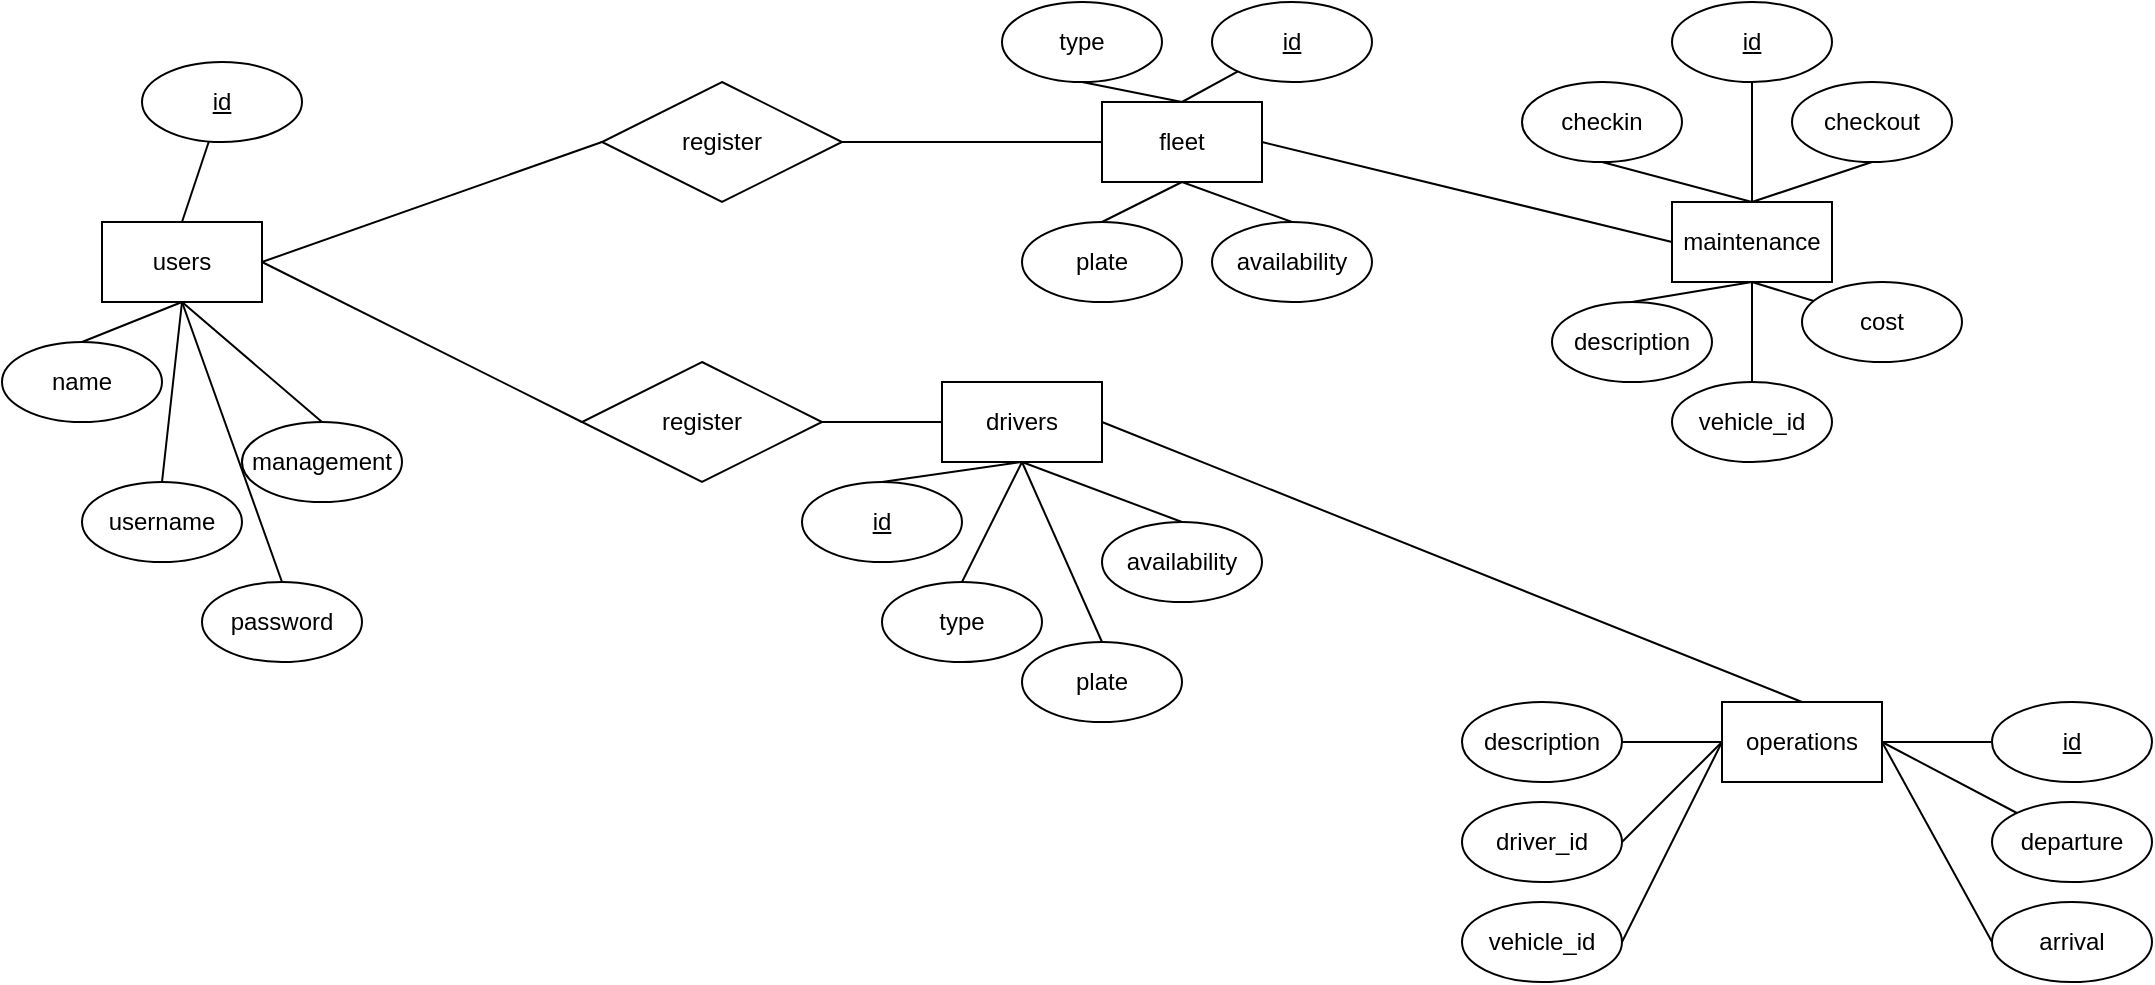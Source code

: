 <mxfile version="21.0.8" type="device"><diagram name="Página-1" id="nOhDHz_TZPnYrZ2uRNyr"><mxGraphModel dx="1495" dy="800" grid="1" gridSize="10" guides="1" tooltips="1" connect="1" arrows="1" fold="1" page="1" pageScale="1" pageWidth="1169" pageHeight="827" math="0" shadow="0"><root><mxCell id="0"/><mxCell id="1" parent="0"/><mxCell id="gKOZivXdhpLy3W_RQV5f-11" style="rounded=0;orthogonalLoop=1;jettySize=auto;html=1;exitX=0.5;exitY=1;exitDx=0;exitDy=0;entryX=0.5;entryY=0;entryDx=0;entryDy=0;endArrow=none;endFill=0;" edge="1" parent="1" source="gKOZivXdhpLy3W_RQV5f-1" target="gKOZivXdhpLy3W_RQV5f-8"><mxGeometry relative="1" as="geometry"/></mxCell><mxCell id="gKOZivXdhpLy3W_RQV5f-13" style="rounded=0;orthogonalLoop=1;jettySize=auto;html=1;exitX=0.5;exitY=1;exitDx=0;exitDy=0;entryX=0.5;entryY=0;entryDx=0;entryDy=0;endArrow=none;endFill=0;" edge="1" parent="1" source="gKOZivXdhpLy3W_RQV5f-1" target="gKOZivXdhpLy3W_RQV5f-10"><mxGeometry relative="1" as="geometry"/></mxCell><mxCell id="gKOZivXdhpLy3W_RQV5f-14" style="rounded=0;orthogonalLoop=1;jettySize=auto;html=1;exitX=0.5;exitY=1;exitDx=0;exitDy=0;entryX=0.5;entryY=0;entryDx=0;entryDy=0;endArrow=none;endFill=0;" edge="1" parent="1" source="gKOZivXdhpLy3W_RQV5f-1" target="gKOZivXdhpLy3W_RQV5f-9"><mxGeometry relative="1" as="geometry"/></mxCell><mxCell id="gKOZivXdhpLy3W_RQV5f-15" style="rounded=0;orthogonalLoop=1;jettySize=auto;html=1;exitX=0.5;exitY=0;exitDx=0;exitDy=0;endArrow=none;endFill=0;" edge="1" parent="1" source="gKOZivXdhpLy3W_RQV5f-1" target="gKOZivXdhpLy3W_RQV5f-7"><mxGeometry relative="1" as="geometry"/></mxCell><mxCell id="gKOZivXdhpLy3W_RQV5f-1" value="users" style="whiteSpace=wrap;html=1;align=center;" vertex="1" parent="1"><mxGeometry x="60" y="120" width="80" height="40" as="geometry"/></mxCell><mxCell id="gKOZivXdhpLy3W_RQV5f-113" style="rounded=0;orthogonalLoop=1;jettySize=auto;html=1;exitX=0.5;exitY=1;exitDx=0;exitDy=0;entryX=0.5;entryY=0;entryDx=0;entryDy=0;endArrow=none;endFill=0;" edge="1" parent="1" source="gKOZivXdhpLy3W_RQV5f-2" target="gKOZivXdhpLy3W_RQV5f-19"><mxGeometry relative="1" as="geometry"/></mxCell><mxCell id="gKOZivXdhpLy3W_RQV5f-2" value="drivers" style="whiteSpace=wrap;html=1;align=center;" vertex="1" parent="1"><mxGeometry x="480" y="200" width="80" height="40" as="geometry"/></mxCell><mxCell id="gKOZivXdhpLy3W_RQV5f-89" style="rounded=0;orthogonalLoop=1;jettySize=auto;html=1;exitX=0.5;exitY=0;exitDx=0;exitDy=0;entryX=0.5;entryY=1;entryDx=0;entryDy=0;endArrow=none;endFill=0;" edge="1" parent="1" source="gKOZivXdhpLy3W_RQV5f-3" target="gKOZivXdhpLy3W_RQV5f-37"><mxGeometry relative="1" as="geometry"/></mxCell><mxCell id="gKOZivXdhpLy3W_RQV5f-120" style="rounded=0;orthogonalLoop=1;jettySize=auto;html=1;exitX=1;exitY=0.5;exitDx=0;exitDy=0;entryX=0;entryY=0.5;entryDx=0;entryDy=0;endArrow=none;endFill=0;" edge="1" parent="1" source="gKOZivXdhpLy3W_RQV5f-3" target="gKOZivXdhpLy3W_RQV5f-5"><mxGeometry relative="1" as="geometry"/></mxCell><mxCell id="gKOZivXdhpLy3W_RQV5f-3" value="fleet" style="whiteSpace=wrap;html=1;align=center;" vertex="1" parent="1"><mxGeometry x="560" y="60" width="80" height="40" as="geometry"/></mxCell><mxCell id="gKOZivXdhpLy3W_RQV5f-51" style="rounded=0;orthogonalLoop=1;jettySize=auto;html=1;entryX=0.5;entryY=1;entryDx=0;entryDy=0;endArrow=none;endFill=0;exitX=0.5;exitY=0;exitDx=0;exitDy=0;" edge="1" parent="1" source="gKOZivXdhpLy3W_RQV5f-5" target="gKOZivXdhpLy3W_RQV5f-48"><mxGeometry relative="1" as="geometry"/></mxCell><mxCell id="gKOZivXdhpLy3W_RQV5f-59" style="rounded=0;orthogonalLoop=1;jettySize=auto;html=1;exitX=0.5;exitY=1;exitDx=0;exitDy=0;endArrow=none;endFill=0;" edge="1" parent="1" source="gKOZivXdhpLy3W_RQV5f-5" target="gKOZivXdhpLy3W_RQV5f-58"><mxGeometry relative="1" as="geometry"/></mxCell><mxCell id="gKOZivXdhpLy3W_RQV5f-60" style="rounded=0;orthogonalLoop=1;jettySize=auto;html=1;exitX=0.5;exitY=1;exitDx=0;exitDy=0;entryX=0.5;entryY=0;entryDx=0;entryDy=0;endArrow=none;endFill=0;" edge="1" parent="1" source="gKOZivXdhpLy3W_RQV5f-5" target="gKOZivXdhpLy3W_RQV5f-53"><mxGeometry relative="1" as="geometry"/></mxCell><mxCell id="gKOZivXdhpLy3W_RQV5f-61" style="rounded=0;orthogonalLoop=1;jettySize=auto;html=1;exitX=0.5;exitY=1;exitDx=0;exitDy=0;endArrow=none;endFill=0;" edge="1" parent="1" source="gKOZivXdhpLy3W_RQV5f-5" target="gKOZivXdhpLy3W_RQV5f-57"><mxGeometry relative="1" as="geometry"/></mxCell><mxCell id="gKOZivXdhpLy3W_RQV5f-5" value="maintenance" style="whiteSpace=wrap;html=1;align=center;" vertex="1" parent="1"><mxGeometry x="845" y="110" width="80" height="40" as="geometry"/></mxCell><mxCell id="gKOZivXdhpLy3W_RQV5f-7" value="id" style="ellipse;whiteSpace=wrap;html=1;align=center;fontStyle=4;" vertex="1" parent="1"><mxGeometry x="80" y="40" width="80" height="40" as="geometry"/></mxCell><mxCell id="gKOZivXdhpLy3W_RQV5f-8" value="name" style="ellipse;whiteSpace=wrap;html=1;align=center;" vertex="1" parent="1"><mxGeometry x="10" y="180" width="80" height="40" as="geometry"/></mxCell><mxCell id="gKOZivXdhpLy3W_RQV5f-9" value="username" style="ellipse;whiteSpace=wrap;html=1;align=center;" vertex="1" parent="1"><mxGeometry x="50" y="250" width="80" height="40" as="geometry"/></mxCell><mxCell id="gKOZivXdhpLy3W_RQV5f-10" value="password" style="ellipse;whiteSpace=wrap;html=1;align=center;" vertex="1" parent="1"><mxGeometry x="110" y="300" width="80" height="40" as="geometry"/></mxCell><mxCell id="gKOZivXdhpLy3W_RQV5f-19" value="id" style="ellipse;whiteSpace=wrap;html=1;align=center;fontStyle=4;" vertex="1" parent="1"><mxGeometry x="410" y="250" width="80" height="40" as="geometry"/></mxCell><mxCell id="gKOZivXdhpLy3W_RQV5f-24" style="rounded=0;orthogonalLoop=1;jettySize=auto;html=1;endArrow=none;endFill=0;exitX=0.5;exitY=0;exitDx=0;exitDy=0;" edge="1" parent="1" target="gKOZivXdhpLy3W_RQV5f-25" source="gKOZivXdhpLy3W_RQV5f-5"><mxGeometry relative="1" as="geometry"><mxPoint x="925" y="100" as="sourcePoint"/></mxGeometry></mxCell><mxCell id="gKOZivXdhpLy3W_RQV5f-25" value="id" style="ellipse;whiteSpace=wrap;html=1;align=center;fontStyle=4;" vertex="1" parent="1"><mxGeometry x="845" y="10" width="80" height="40" as="geometry"/></mxCell><mxCell id="gKOZivXdhpLy3W_RQV5f-26" style="rounded=0;orthogonalLoop=1;jettySize=auto;html=1;endArrow=none;endFill=0;exitX=0.5;exitY=0;exitDx=0;exitDy=0;" edge="1" parent="1" target="gKOZivXdhpLy3W_RQV5f-27" source="gKOZivXdhpLy3W_RQV5f-3"><mxGeometry relative="1" as="geometry"><mxPoint x="630" y="100" as="sourcePoint"/></mxGeometry></mxCell><mxCell id="gKOZivXdhpLy3W_RQV5f-27" value="id" style="ellipse;whiteSpace=wrap;html=1;align=center;fontStyle=4;" vertex="1" parent="1"><mxGeometry x="615" y="10" width="80" height="40" as="geometry"/></mxCell><mxCell id="gKOZivXdhpLy3W_RQV5f-35" style="rounded=0;orthogonalLoop=1;jettySize=auto;html=1;entryX=0.5;entryY=0;entryDx=0;entryDy=0;endArrow=none;endFill=0;exitX=0.5;exitY=1;exitDx=0;exitDy=0;" edge="1" parent="1" target="gKOZivXdhpLy3W_RQV5f-39" source="gKOZivXdhpLy3W_RQV5f-3"><mxGeometry relative="1" as="geometry"><mxPoint x="610" y="160" as="sourcePoint"/></mxGeometry></mxCell><mxCell id="gKOZivXdhpLy3W_RQV5f-36" style="rounded=0;orthogonalLoop=1;jettySize=auto;html=1;exitX=0.5;exitY=1;exitDx=0;exitDy=0;entryX=0.5;entryY=0;entryDx=0;entryDy=0;endArrow=none;endFill=0;" edge="1" parent="1" target="gKOZivXdhpLy3W_RQV5f-38" source="gKOZivXdhpLy3W_RQV5f-3"><mxGeometry relative="1" as="geometry"><mxPoint x="610" y="150" as="sourcePoint"/></mxGeometry></mxCell><mxCell id="gKOZivXdhpLy3W_RQV5f-37" value="type" style="ellipse;whiteSpace=wrap;html=1;align=center;" vertex="1" parent="1"><mxGeometry x="510" y="10" width="80" height="40" as="geometry"/></mxCell><mxCell id="gKOZivXdhpLy3W_RQV5f-38" value="plate" style="ellipse;whiteSpace=wrap;html=1;align=center;" vertex="1" parent="1"><mxGeometry x="520" y="120" width="80" height="40" as="geometry"/></mxCell><mxCell id="gKOZivXdhpLy3W_RQV5f-39" value="availability" style="ellipse;whiteSpace=wrap;html=1;align=center;" vertex="1" parent="1"><mxGeometry x="615" y="120" width="80" height="40" as="geometry"/></mxCell><mxCell id="gKOZivXdhpLy3W_RQV5f-40" style="rounded=0;orthogonalLoop=1;jettySize=auto;html=1;exitX=0.5;exitY=1;exitDx=0;exitDy=0;entryX=0.5;entryY=0;entryDx=0;entryDy=0;endArrow=none;endFill=0;" edge="1" parent="1" target="gKOZivXdhpLy3W_RQV5f-41" source="gKOZivXdhpLy3W_RQV5f-1"><mxGeometry relative="1" as="geometry"><mxPoint x="140" y="120" as="sourcePoint"/></mxGeometry></mxCell><mxCell id="gKOZivXdhpLy3W_RQV5f-41" value="management" style="ellipse;whiteSpace=wrap;html=1;align=center;" vertex="1" parent="1"><mxGeometry x="130" y="220" width="80" height="40" as="geometry"/></mxCell><mxCell id="gKOZivXdhpLy3W_RQV5f-42" style="rounded=0;orthogonalLoop=1;jettySize=auto;html=1;entryX=0.5;entryY=0;entryDx=0;entryDy=0;endArrow=none;endFill=0;exitX=0.5;exitY=1;exitDx=0;exitDy=0;" edge="1" parent="1" target="gKOZivXdhpLy3W_RQV5f-45" source="gKOZivXdhpLy3W_RQV5f-2"><mxGeometry relative="1" as="geometry"><mxPoint x="520" y="250" as="sourcePoint"/></mxGeometry></mxCell><mxCell id="gKOZivXdhpLy3W_RQV5f-43" style="rounded=0;orthogonalLoop=1;jettySize=auto;html=1;entryX=0.5;entryY=0;entryDx=0;entryDy=0;endArrow=none;endFill=0;exitX=0.5;exitY=1;exitDx=0;exitDy=0;" edge="1" parent="1" target="gKOZivXdhpLy3W_RQV5f-47" source="gKOZivXdhpLy3W_RQV5f-2"><mxGeometry relative="1" as="geometry"><mxPoint x="520" y="250" as="sourcePoint"/></mxGeometry></mxCell><mxCell id="gKOZivXdhpLy3W_RQV5f-44" style="rounded=0;orthogonalLoop=1;jettySize=auto;html=1;entryX=0.5;entryY=0;entryDx=0;entryDy=0;endArrow=none;endFill=0;exitX=0.5;exitY=1;exitDx=0;exitDy=0;" edge="1" parent="1" target="gKOZivXdhpLy3W_RQV5f-46" source="gKOZivXdhpLy3W_RQV5f-2"><mxGeometry relative="1" as="geometry"><mxPoint x="530" y="260" as="sourcePoint"/></mxGeometry></mxCell><mxCell id="gKOZivXdhpLy3W_RQV5f-45" value="type" style="ellipse;whiteSpace=wrap;html=1;align=center;" vertex="1" parent="1"><mxGeometry x="450" y="300" width="80" height="40" as="geometry"/></mxCell><mxCell id="gKOZivXdhpLy3W_RQV5f-46" value="plate" style="ellipse;whiteSpace=wrap;html=1;align=center;" vertex="1" parent="1"><mxGeometry x="520" y="330" width="80" height="40" as="geometry"/></mxCell><mxCell id="gKOZivXdhpLy3W_RQV5f-47" value="availability" style="ellipse;whiteSpace=wrap;html=1;align=center;" vertex="1" parent="1"><mxGeometry x="560" y="270" width="80" height="40" as="geometry"/></mxCell><mxCell id="gKOZivXdhpLy3W_RQV5f-48" value="checkin" style="ellipse;whiteSpace=wrap;html=1;align=center;" vertex="1" parent="1"><mxGeometry x="770" y="50" width="80" height="40" as="geometry"/></mxCell><mxCell id="gKOZivXdhpLy3W_RQV5f-53" value="description" style="ellipse;whiteSpace=wrap;html=1;align=center;" vertex="1" parent="1"><mxGeometry x="785" y="160" width="80" height="40" as="geometry"/></mxCell><mxCell id="gKOZivXdhpLy3W_RQV5f-56" style="rounded=0;orthogonalLoop=1;jettySize=auto;html=1;entryX=0.5;entryY=0;entryDx=0;entryDy=0;endArrow=none;endFill=0;exitX=0.5;exitY=1;exitDx=0;exitDy=0;" edge="1" parent="1" source="gKOZivXdhpLy3W_RQV5f-55" target="gKOZivXdhpLy3W_RQV5f-5"><mxGeometry relative="1" as="geometry"/></mxCell><mxCell id="gKOZivXdhpLy3W_RQV5f-55" value="checkout" style="ellipse;whiteSpace=wrap;html=1;align=center;" vertex="1" parent="1"><mxGeometry x="905" y="50" width="80" height="40" as="geometry"/></mxCell><mxCell id="gKOZivXdhpLy3W_RQV5f-57" value="vehicle_id" style="ellipse;whiteSpace=wrap;html=1;align=center;" vertex="1" parent="1"><mxGeometry x="845" y="200" width="80" height="40" as="geometry"/></mxCell><mxCell id="gKOZivXdhpLy3W_RQV5f-58" value="cost" style="ellipse;whiteSpace=wrap;html=1;align=center;" vertex="1" parent="1"><mxGeometry x="910" y="150" width="80" height="40" as="geometry"/></mxCell><mxCell id="gKOZivXdhpLy3W_RQV5f-104" style="rounded=0;orthogonalLoop=1;jettySize=auto;html=1;exitX=1;exitY=0.5;exitDx=0;exitDy=0;entryX=0;entryY=0.5;entryDx=0;entryDy=0;endArrow=none;endFill=0;" edge="1" parent="1" source="gKOZivXdhpLy3W_RQV5f-94" target="gKOZivXdhpLy3W_RQV5f-96"><mxGeometry relative="1" as="geometry"/></mxCell><mxCell id="gKOZivXdhpLy3W_RQV5f-105" style="rounded=0;orthogonalLoop=1;jettySize=auto;html=1;exitX=1;exitY=0.5;exitDx=0;exitDy=0;endArrow=none;endFill=0;" edge="1" parent="1" source="gKOZivXdhpLy3W_RQV5f-94" target="gKOZivXdhpLy3W_RQV5f-97"><mxGeometry relative="1" as="geometry"/></mxCell><mxCell id="gKOZivXdhpLy3W_RQV5f-106" style="rounded=0;orthogonalLoop=1;jettySize=auto;html=1;exitX=1;exitY=0.5;exitDx=0;exitDy=0;entryX=0;entryY=0.5;entryDx=0;entryDy=0;endArrow=none;endFill=0;" edge="1" parent="1" source="gKOZivXdhpLy3W_RQV5f-94" target="gKOZivXdhpLy3W_RQV5f-100"><mxGeometry relative="1" as="geometry"/></mxCell><mxCell id="gKOZivXdhpLy3W_RQV5f-107" style="rounded=0;orthogonalLoop=1;jettySize=auto;html=1;exitX=0;exitY=0.5;exitDx=0;exitDy=0;entryX=1;entryY=0.5;entryDx=0;entryDy=0;endArrow=none;endFill=0;" edge="1" parent="1" source="gKOZivXdhpLy3W_RQV5f-94" target="gKOZivXdhpLy3W_RQV5f-101"><mxGeometry relative="1" as="geometry"/></mxCell><mxCell id="gKOZivXdhpLy3W_RQV5f-108" style="rounded=0;orthogonalLoop=1;jettySize=auto;html=1;entryX=1;entryY=0.5;entryDx=0;entryDy=0;endArrow=none;endFill=0;exitX=0;exitY=0.5;exitDx=0;exitDy=0;" edge="1" parent="1" source="gKOZivXdhpLy3W_RQV5f-94" target="gKOZivXdhpLy3W_RQV5f-102"><mxGeometry relative="1" as="geometry"/></mxCell><mxCell id="gKOZivXdhpLy3W_RQV5f-109" style="rounded=0;orthogonalLoop=1;jettySize=auto;html=1;exitX=0;exitY=0.5;exitDx=0;exitDy=0;entryX=1;entryY=0.5;entryDx=0;entryDy=0;endArrow=none;endFill=0;" edge="1" parent="1" source="gKOZivXdhpLy3W_RQV5f-94" target="gKOZivXdhpLy3W_RQV5f-98"><mxGeometry relative="1" as="geometry"/></mxCell><mxCell id="gKOZivXdhpLy3W_RQV5f-94" value="operations" style="whiteSpace=wrap;html=1;align=center;" vertex="1" parent="1"><mxGeometry x="870" y="360" width="80" height="40" as="geometry"/></mxCell><mxCell id="gKOZivXdhpLy3W_RQV5f-96" value="id" style="ellipse;whiteSpace=wrap;html=1;align=center;fontStyle=4;" vertex="1" parent="1"><mxGeometry x="1005" y="360" width="80" height="40" as="geometry"/></mxCell><mxCell id="gKOZivXdhpLy3W_RQV5f-97" value="departure" style="ellipse;whiteSpace=wrap;html=1;align=center;" vertex="1" parent="1"><mxGeometry x="1005" y="410" width="80" height="40" as="geometry"/></mxCell><mxCell id="gKOZivXdhpLy3W_RQV5f-98" value="description" style="ellipse;whiteSpace=wrap;html=1;align=center;" vertex="1" parent="1"><mxGeometry x="740" y="360" width="80" height="40" as="geometry"/></mxCell><mxCell id="gKOZivXdhpLy3W_RQV5f-100" value="arrival" style="ellipse;whiteSpace=wrap;html=1;align=center;" vertex="1" parent="1"><mxGeometry x="1005" y="460" width="80" height="40" as="geometry"/></mxCell><mxCell id="gKOZivXdhpLy3W_RQV5f-101" value="vehicle_id" style="ellipse;whiteSpace=wrap;html=1;align=center;" vertex="1" parent="1"><mxGeometry x="740" y="460" width="80" height="40" as="geometry"/></mxCell><mxCell id="gKOZivXdhpLy3W_RQV5f-102" value="driver_id" style="ellipse;whiteSpace=wrap;html=1;align=center;" vertex="1" parent="1"><mxGeometry x="740" y="410" width="80" height="40" as="geometry"/></mxCell><mxCell id="gKOZivXdhpLy3W_RQV5f-114" style="rounded=0;orthogonalLoop=1;jettySize=auto;html=1;exitX=1;exitY=0.5;exitDx=0;exitDy=0;entryX=0;entryY=0.5;entryDx=0;entryDy=0;endArrow=none;endFill=0;" edge="1" parent="1" source="gKOZivXdhpLy3W_RQV5f-112" target="gKOZivXdhpLy3W_RQV5f-3"><mxGeometry relative="1" as="geometry"/></mxCell><mxCell id="gKOZivXdhpLy3W_RQV5f-115" style="rounded=0;orthogonalLoop=1;jettySize=auto;html=1;exitX=0;exitY=0.5;exitDx=0;exitDy=0;entryX=1;entryY=0.5;entryDx=0;entryDy=0;endArrow=none;endFill=0;" edge="1" parent="1" source="gKOZivXdhpLy3W_RQV5f-112" target="gKOZivXdhpLy3W_RQV5f-1"><mxGeometry relative="1" as="geometry"><mxPoint x="340" y="140" as="sourcePoint"/></mxGeometry></mxCell><mxCell id="gKOZivXdhpLy3W_RQV5f-112" value="register" style="shape=rhombus;perimeter=rhombusPerimeter;whiteSpace=wrap;html=1;align=center;" vertex="1" parent="1"><mxGeometry x="310" y="50" width="120" height="60" as="geometry"/></mxCell><mxCell id="gKOZivXdhpLy3W_RQV5f-118" style="rounded=0;orthogonalLoop=1;jettySize=auto;html=1;exitX=0;exitY=0.5;exitDx=0;exitDy=0;entryX=1;entryY=0.5;entryDx=0;entryDy=0;endArrow=none;endFill=0;" edge="1" parent="1" source="gKOZivXdhpLy3W_RQV5f-119" target="gKOZivXdhpLy3W_RQV5f-1"><mxGeometry relative="1" as="geometry"><mxPoint x="330" y="210" as="sourcePoint"/><mxPoint x="130" y="210" as="targetPoint"/></mxGeometry></mxCell><mxCell id="gKOZivXdhpLy3W_RQV5f-119" value="register" style="shape=rhombus;perimeter=rhombusPerimeter;whiteSpace=wrap;html=1;align=center;" vertex="1" parent="1"><mxGeometry x="300" y="190" width="120" height="60" as="geometry"/></mxCell><mxCell id="gKOZivXdhpLy3W_RQV5f-123" style="rounded=0;orthogonalLoop=1;jettySize=auto;html=1;exitX=1;exitY=0.5;exitDx=0;exitDy=0;entryX=0.5;entryY=0;entryDx=0;entryDy=0;endArrow=none;endFill=0;" edge="1" parent="1" target="gKOZivXdhpLy3W_RQV5f-94"><mxGeometry relative="1" as="geometry"><mxPoint x="560" y="220" as="sourcePoint"/><mxPoint x="900" y="450" as="targetPoint"/></mxGeometry></mxCell><mxCell id="gKOZivXdhpLy3W_RQV5f-124" style="rounded=0;orthogonalLoop=1;jettySize=auto;html=1;exitX=1;exitY=0.5;exitDx=0;exitDy=0;endArrow=none;endFill=0;entryX=0;entryY=0.5;entryDx=0;entryDy=0;" edge="1" parent="1" target="gKOZivXdhpLy3W_RQV5f-2"><mxGeometry relative="1" as="geometry"><mxPoint x="420" y="220" as="sourcePoint"/><mxPoint x="460" y="130" as="targetPoint"/></mxGeometry></mxCell></root></mxGraphModel></diagram></mxfile>
